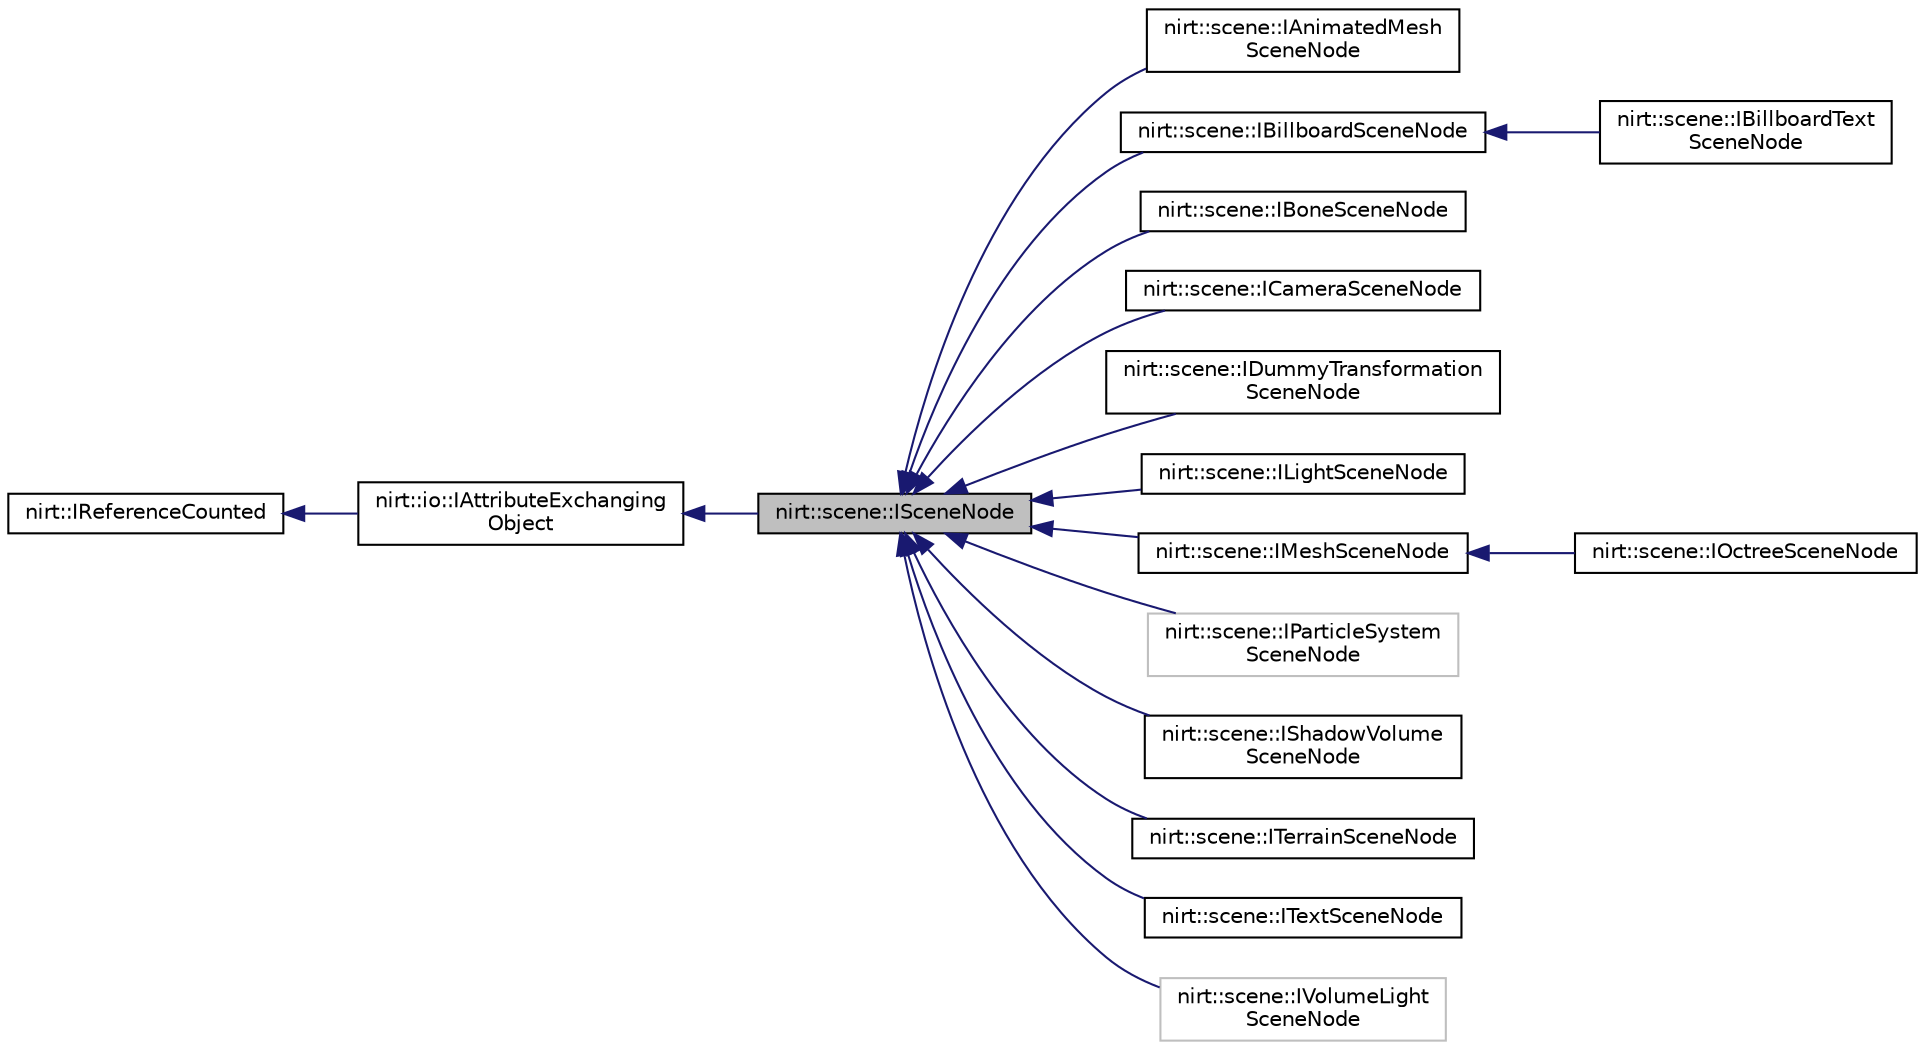 digraph "nirt::scene::ISceneNode"
{
 // LATEX_PDF_SIZE
  edge [fontname="Helvetica",fontsize="10",labelfontname="Helvetica",labelfontsize="10"];
  node [fontname="Helvetica",fontsize="10",shape=record];
  rankdir="LR";
  Node1 [label="nirt::scene::ISceneNode",height=0.2,width=0.4,color="black", fillcolor="grey75", style="filled", fontcolor="black",tooltip="Scene node interface."];
  Node2 -> Node1 [dir="back",color="midnightblue",fontsize="10",style="solid",fontname="Helvetica"];
  Node2 [label="nirt::io::IAttributeExchanging\lObject",height=0.2,width=0.4,color="black", fillcolor="white", style="filled",URL="$classnirt_1_1io_1_1IAttributeExchangingObject.html",tooltip="An object which is able to serialize and deserialize its attributes into an attributes object."];
  Node3 -> Node2 [dir="back",color="midnightblue",fontsize="10",style="solid",fontname="Helvetica"];
  Node3 [label="nirt::IReferenceCounted",height=0.2,width=0.4,color="black", fillcolor="white", style="filled",URL="$classnirt_1_1IReferenceCounted.html",tooltip="Base class of most objects of the Nirtcpp Engine."];
  Node1 -> Node4 [dir="back",color="midnightblue",fontsize="10",style="solid",fontname="Helvetica"];
  Node4 [label="nirt::scene::IAnimatedMesh\lSceneNode",height=0.2,width=0.4,color="black", fillcolor="white", style="filled",URL="$classnirt_1_1scene_1_1IAnimatedMeshSceneNode.html",tooltip="Scene node capable of displaying an animated mesh."];
  Node1 -> Node5 [dir="back",color="midnightblue",fontsize="10",style="solid",fontname="Helvetica"];
  Node5 [label="nirt::scene::IBillboardSceneNode",height=0.2,width=0.4,color="black", fillcolor="white", style="filled",URL="$classnirt_1_1scene_1_1IBillboardSceneNode.html",tooltip="A billboard scene node."];
  Node5 -> Node6 [dir="back",color="midnightblue",fontsize="10",style="solid",fontname="Helvetica"];
  Node6 [label="nirt::scene::IBillboardText\lSceneNode",height=0.2,width=0.4,color="black", fillcolor="white", style="filled",URL="$classnirt_1_1scene_1_1IBillboardTextSceneNode.html",tooltip="A billboard text scene node."];
  Node1 -> Node7 [dir="back",color="midnightblue",fontsize="10",style="solid",fontname="Helvetica"];
  Node7 [label="nirt::scene::IBoneSceneNode",height=0.2,width=0.4,color="black", fillcolor="white", style="filled",URL="$classnirt_1_1scene_1_1IBoneSceneNode.html",tooltip="Interface for bones used for skeletal animation."];
  Node1 -> Node8 [dir="back",color="midnightblue",fontsize="10",style="solid",fontname="Helvetica"];
  Node8 [label="nirt::scene::ICameraSceneNode",height=0.2,width=0.4,color="black", fillcolor="white", style="filled",URL="$classnirt_1_1scene_1_1ICameraSceneNode.html",tooltip="Scene Node which is a (controllable) camera."];
  Node1 -> Node9 [dir="back",color="midnightblue",fontsize="10",style="solid",fontname="Helvetica"];
  Node9 [label="nirt::scene::IDummyTransformation\lSceneNode",height=0.2,width=0.4,color="black", fillcolor="white", style="filled",URL="$classnirt_1_1scene_1_1IDummyTransformationSceneNode.html",tooltip="Dummy scene node for adding additional transformations to the scene graph."];
  Node1 -> Node10 [dir="back",color="midnightblue",fontsize="10",style="solid",fontname="Helvetica"];
  Node10 [label="nirt::scene::ILightSceneNode",height=0.2,width=0.4,color="black", fillcolor="white", style="filled",URL="$classnirt_1_1scene_1_1ILightSceneNode.html",tooltip="Scene node which is a dynamic light."];
  Node1 -> Node11 [dir="back",color="midnightblue",fontsize="10",style="solid",fontname="Helvetica"];
  Node11 [label="nirt::scene::IMeshSceneNode",height=0.2,width=0.4,color="black", fillcolor="white", style="filled",URL="$classnirt_1_1scene_1_1IMeshSceneNode.html",tooltip="A scene node displaying a static mesh."];
  Node11 -> Node12 [dir="back",color="midnightblue",fontsize="10",style="solid",fontname="Helvetica"];
  Node12 [label="nirt::scene::IOctreeSceneNode",height=0.2,width=0.4,color="black", fillcolor="white", style="filled",URL="$classnirt_1_1scene_1_1IOctreeSceneNode.html",tooltip="A scene node displaying a static mesh."];
  Node1 -> Node13 [dir="back",color="midnightblue",fontsize="10",style="solid",fontname="Helvetica"];
  Node13 [label="nirt::scene::IParticleSystem\lSceneNode",height=0.2,width=0.4,color="grey75", fillcolor="white", style="filled",URL="$classnirt_1_1scene_1_1IParticleSystemSceneNode.html",tooltip=" "];
  Node1 -> Node14 [dir="back",color="midnightblue",fontsize="10",style="solid",fontname="Helvetica"];
  Node14 [label="nirt::scene::IShadowVolume\lSceneNode",height=0.2,width=0.4,color="black", fillcolor="white", style="filled",URL="$classnirt_1_1scene_1_1IShadowVolumeSceneNode.html",tooltip="Scene node for rendering a shadow volume into a stencil buffer."];
  Node1 -> Node15 [dir="back",color="midnightblue",fontsize="10",style="solid",fontname="Helvetica"];
  Node15 [label="nirt::scene::ITerrainSceneNode",height=0.2,width=0.4,color="black", fillcolor="white", style="filled",URL="$classnirt_1_1scene_1_1ITerrainSceneNode.html",tooltip="A scene node for displaying terrain using the geo mip map algorithm."];
  Node1 -> Node16 [dir="back",color="midnightblue",fontsize="10",style="solid",fontname="Helvetica"];
  Node16 [label="nirt::scene::ITextSceneNode",height=0.2,width=0.4,color="black", fillcolor="white", style="filled",URL="$classnirt_1_1scene_1_1ITextSceneNode.html",tooltip="A scene node for displaying 2d text at a position in three dimensional space."];
  Node1 -> Node17 [dir="back",color="midnightblue",fontsize="10",style="solid",fontname="Helvetica"];
  Node17 [label="nirt::scene::IVolumeLight\lSceneNode",height=0.2,width=0.4,color="grey75", fillcolor="white", style="filled",URL="$classnirt_1_1scene_1_1IVolumeLightSceneNode.html",tooltip=" "];
}
